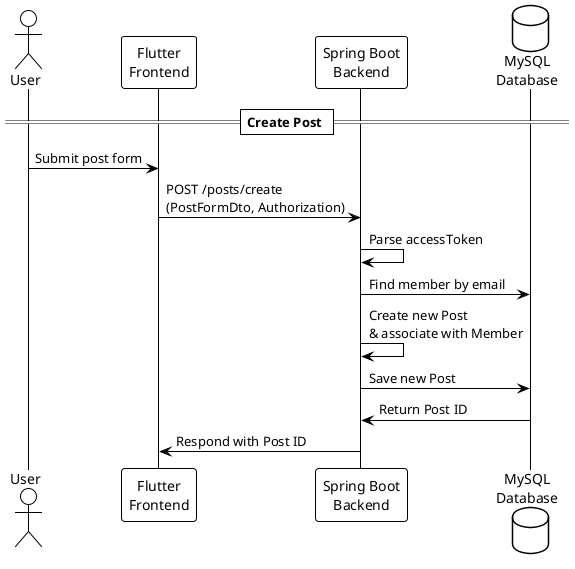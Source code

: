 @startuml
!theme plain

actor User as user
participant "Flutter\nFrontend" as frontend
participant "Spring Boot\nBackend" as backend
database "MySQL\nDatabase" as database

== Create Post ==
user -> frontend : Submit post form
frontend -> backend : POST /posts/create\n(PostFormDto, Authorization)
backend -> backend : Parse accessToken
backend -> database : Find member by email
backend -> backend : Create new Post\n& associate with Member
backend -> database : Save new Post
database -> backend : Return Post ID
backend -> frontend : Respond with Post ID
@enduml
